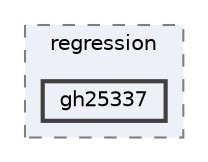 digraph "/home/jam/Research/IRES-2025/dev/src/llm-scripts/testing/hypothesis-testing/hyp-env/lib/python3.12/site-packages/numpy/f2py/tests/src/regression/gh25337"
{
 // LATEX_PDF_SIZE
  bgcolor="transparent";
  edge [fontname=Helvetica,fontsize=10,labelfontname=Helvetica,labelfontsize=10];
  node [fontname=Helvetica,fontsize=10,shape=box,height=0.2,width=0.4];
  compound=true
  subgraph clusterdir_1488e265ad09ad59ddb9eb8fc3d401b7 {
    graph [ bgcolor="#edf0f7", pencolor="grey50", label="regression", fontname=Helvetica,fontsize=10 style="filled,dashed", URL="dir_1488e265ad09ad59ddb9eb8fc3d401b7.html",tooltip=""]
  dir_e8bb8e891a0af8e983cb92bc65ff283e [label="gh25337", fillcolor="#edf0f7", color="grey25", style="filled,bold", URL="dir_e8bb8e891a0af8e983cb92bc65ff283e.html",tooltip=""];
  }
}
